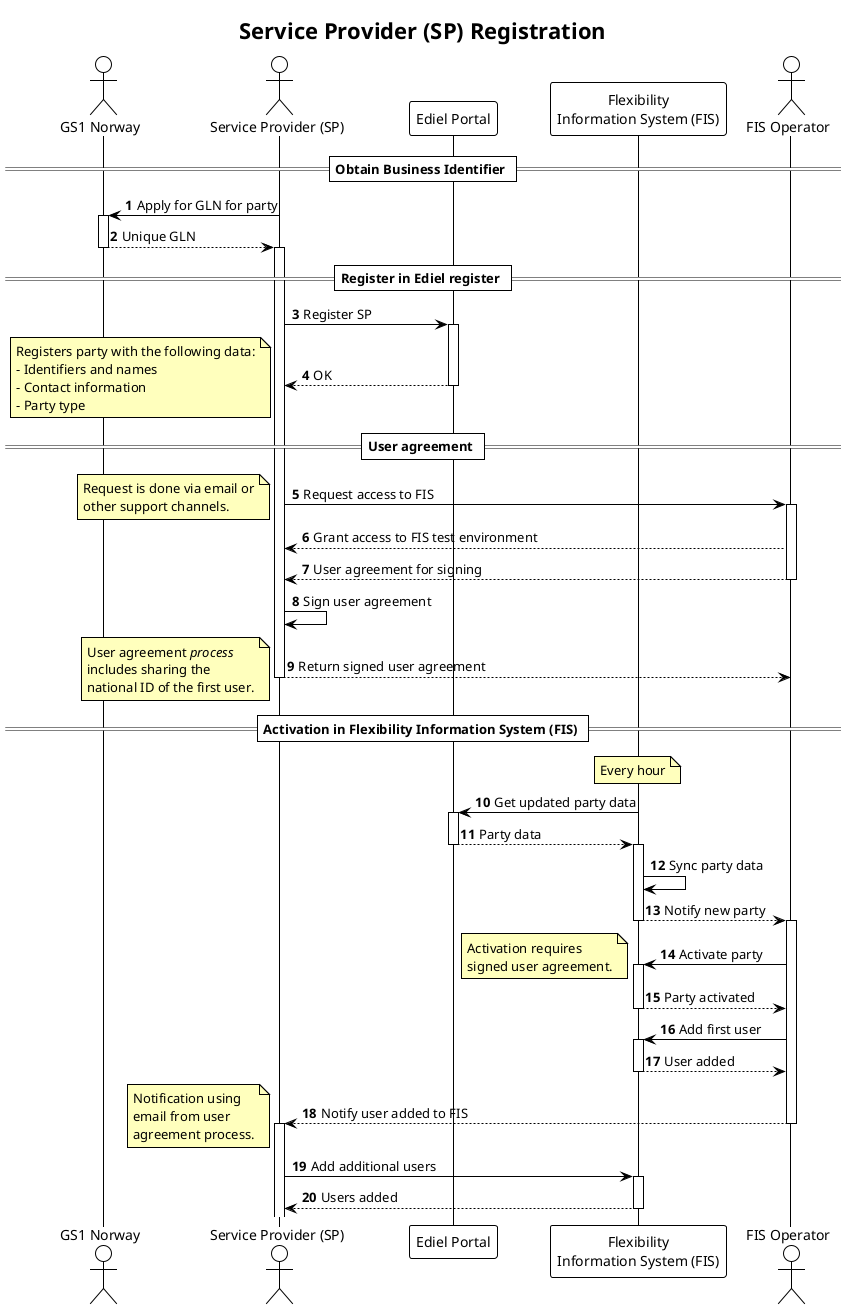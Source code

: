 @startuml service_provider_registration

!theme plain

title Service Provider (SP) Registration

autonumber
skinparam note {
    BackgroundColor #FFFFBD
}

actor "GS1 Norway" as GS1
actor "Service Provider (SP)" as SP
participant "Ediel Portal" as EDIEL
participant "Flexibility\nInformation System (FIS)" as FIS
actor "FIS Operator" as FISO

== Obtain Business Identifier ==

SP -> GS1: Apply for GLN for party
activate GS1
return Unique GLN
activate SP

== Register in Ediel register ==

SP -> EDIEL: Register SP
activate EDIEL
EDIEL --> SP: OK
note left
    Registers party with the following data:
    - Identifiers and names
    - Contact information
    - Party type
end note
deactivate EDIEL

== User agreement ==

SP -> FISO: Request access to FIS
activate FISO
note left
    Request is done via email or
    other support channels.
end note
FISO --> SP: Grant access to FIS test environment
FISO --> SP: User agreement for signing
deactivate FISO

SP -> SP: Sign user agreement
SP --> FISO: Return signed user agreement
note left
    User agreement <i>process</i>
    includes sharing the
    national ID of the first user.
end note
deactivate SP

== Activation in Flexibility Information System (FIS) ==

note over FIS: Every hour
FIS -> EDIEL: Get updated party data
activate EDIEL
return Party data
activate FIS
FIS -> FIS: Sync party data
FIS --> FISO: Notify new party
deactivate FIS
activate FISO

FISO -> FIS: Activate party
note left
    Activation requires
    signed user agreement.
end note
activate FIS
FIS --> FISO: Party activated
deactivate FIS

FISO -> FIS: Add first user
activate FIS
FIS --> FISO: User added
deactivate FIS

FISO --> SP: Notify user added to FIS
deactivate FISO
note left
    Notification using
    email from user
    agreement process.
end note
activate SP

SP -> FIS: Add additional users
activate FIS
FIS --> SP: Users added
deactivate FIS

@enduml
